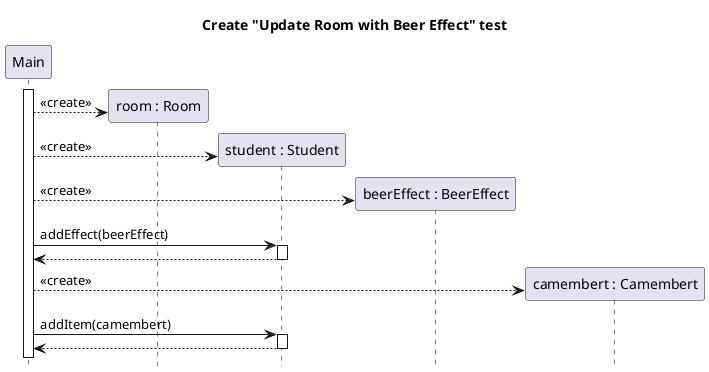 @startuml room-update-beer-effect
title Create "Update Room with Beer Effect" test
hide footbox

skinparam SequenceReferenceBackgroundColor white

participant Main
participant "room : Room" as room
participant "student : Student" as student
participant "beerEffect : BeerEffect" as beerEffect
participant "camembert : Camembert" as camembert

Main++
create room
Main --> room : <<create>>
create student
Main --> student : <<create>>
create beerEffect
Main --> beerEffect : <<create>>
Main -> student ++ : addEffect(beerEffect)
return
create camembert
Main --> camembert : <<create>>
Main -> student ++ : addItem(camembert)
return

@enduml